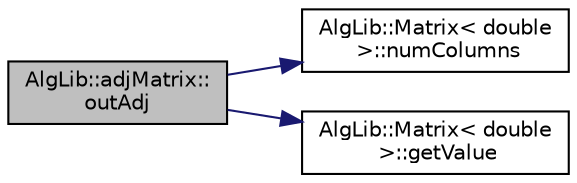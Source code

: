 digraph "AlgLib::adjMatrix::outAdj"
{
  edge [fontname="Helvetica",fontsize="10",labelfontname="Helvetica",labelfontsize="10"];
  node [fontname="Helvetica",fontsize="10",shape=record];
  rankdir="LR";
  Node1 [label="AlgLib::adjMatrix::\loutAdj",height=0.2,width=0.4,color="black", fillcolor="grey75", style="filled", fontcolor="black"];
  Node1 -> Node2 [color="midnightblue",fontsize="10",style="solid",fontname="Helvetica"];
  Node2 [label="AlgLib::Matrix\< double\l \>::numColumns",height=0.2,width=0.4,color="black", fillcolor="white", style="filled",URL="$class_alg_lib_1_1_matrix.html#ac9a4892052b6d988fc79390528122f00"];
  Node1 -> Node3 [color="midnightblue",fontsize="10",style="solid",fontname="Helvetica"];
  Node3 [label="AlgLib::Matrix\< double\l \>::getValue",height=0.2,width=0.4,color="black", fillcolor="white", style="filled",URL="$class_alg_lib_1_1_matrix.html#a99342d63d4ed38c0289f14566381958e"];
}
